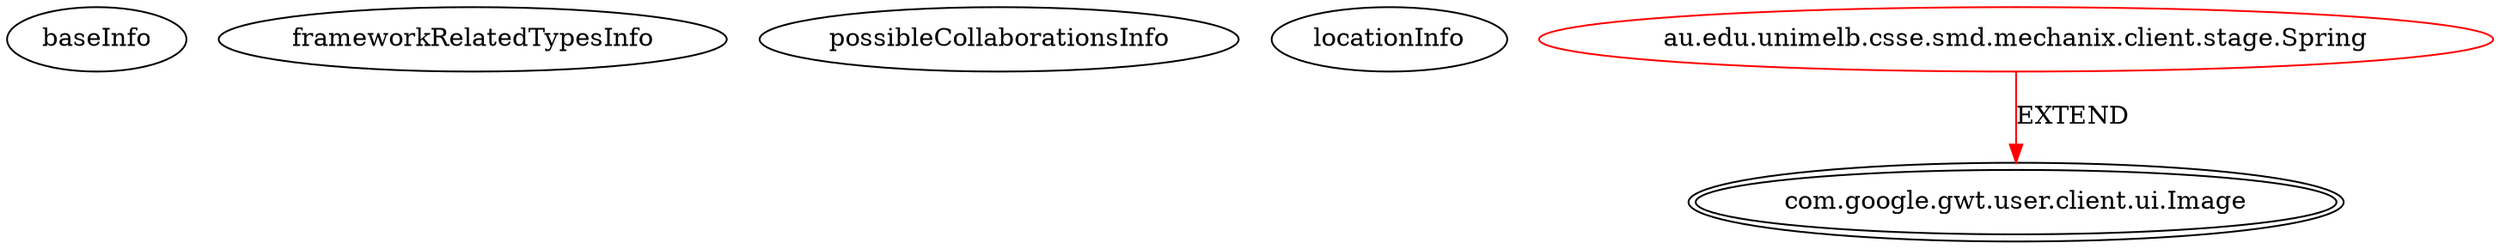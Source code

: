 digraph {
baseInfo[graphId=713,category="extension_graph",isAnonymous=false,possibleRelation=false]
frameworkRelatedTypesInfo[0="com.google.gwt.user.client.ui.Image"]
possibleCollaborationsInfo[]
locationInfo[projectName="aramk-mechanix",filePath="/aramk-mechanix/mechanix-master/src/au/edu/unimelb/csse/smd/mechanix/client/stage/Spring.java",contextSignature="Spring",graphId="713"]
0[label="au.edu.unimelb.csse.smd.mechanix.client.stage.Spring",vertexType="ROOT_CLIENT_CLASS_DECLARATION",isFrameworkType=false,color=red]
1[label="com.google.gwt.user.client.ui.Image",vertexType="FRAMEWORK_CLASS_TYPE",isFrameworkType=true,peripheries=2]
0->1[label="EXTEND",color=red]
}
